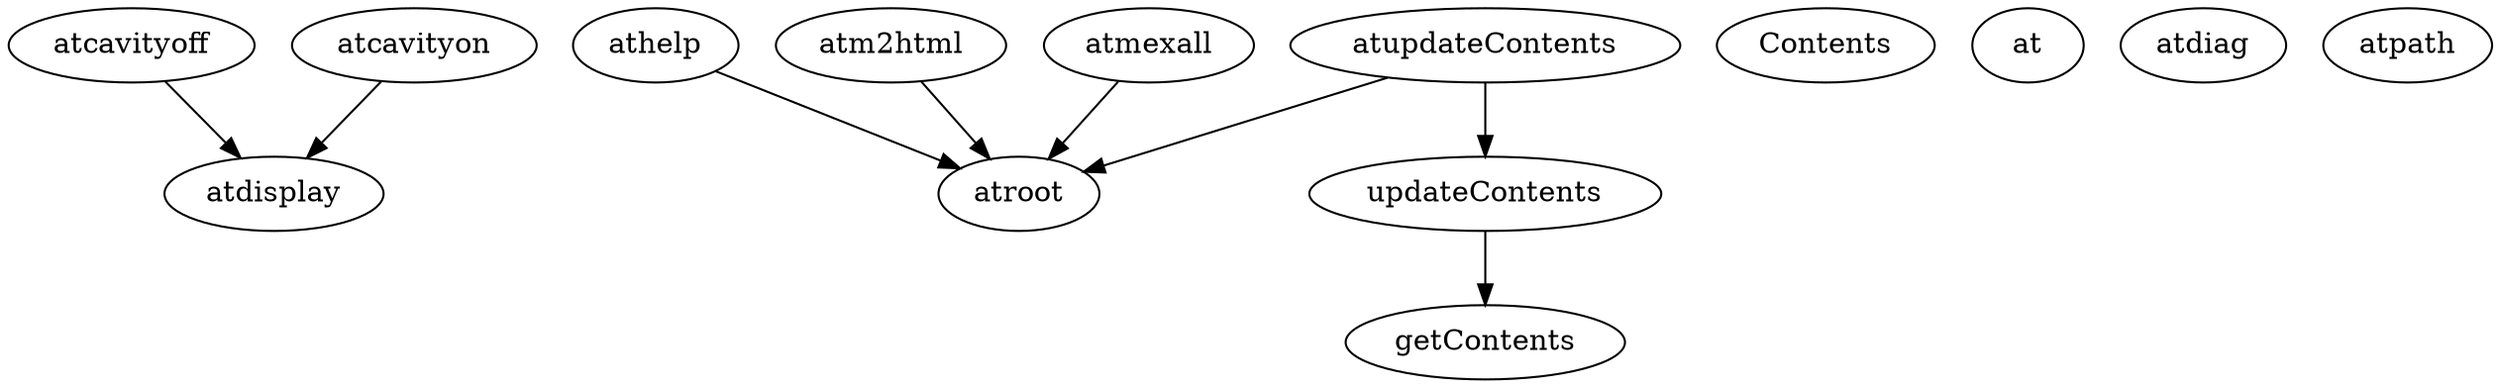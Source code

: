 /* Created by mdot for Matlab */
digraph m2html {
  atcavityoff -> atdisplay;
  atcavityon -> atdisplay;
  athelp -> atroot;
  atm2html -> atroot;
  atmexall -> atroot;
  atupdateContents -> atroot;
  atupdateContents -> updateContents;
  updateContents -> getContents;

  Contents [URL="Contents.html"];
  at [URL="at.html"];
  atcavityoff [URL="atcavityoff.html"];
  atcavityon [URL="atcavityon.html"];
  atdiag [URL="atdiag.html"];
  atdisplay [URL="atdisplay.html"];
  athelp [URL="athelp.html"];
  atm2html [URL="atm2html.html"];
  atmexall [URL="atmexall.html"];
  atpath [URL="atpath.html"];
  atroot [URL="atroot.html"];
  atupdateContents [URL="atupdateContents.html"];
  getContents [URL="getContents.html"];
  updateContents [URL="updateContents.html"];
}